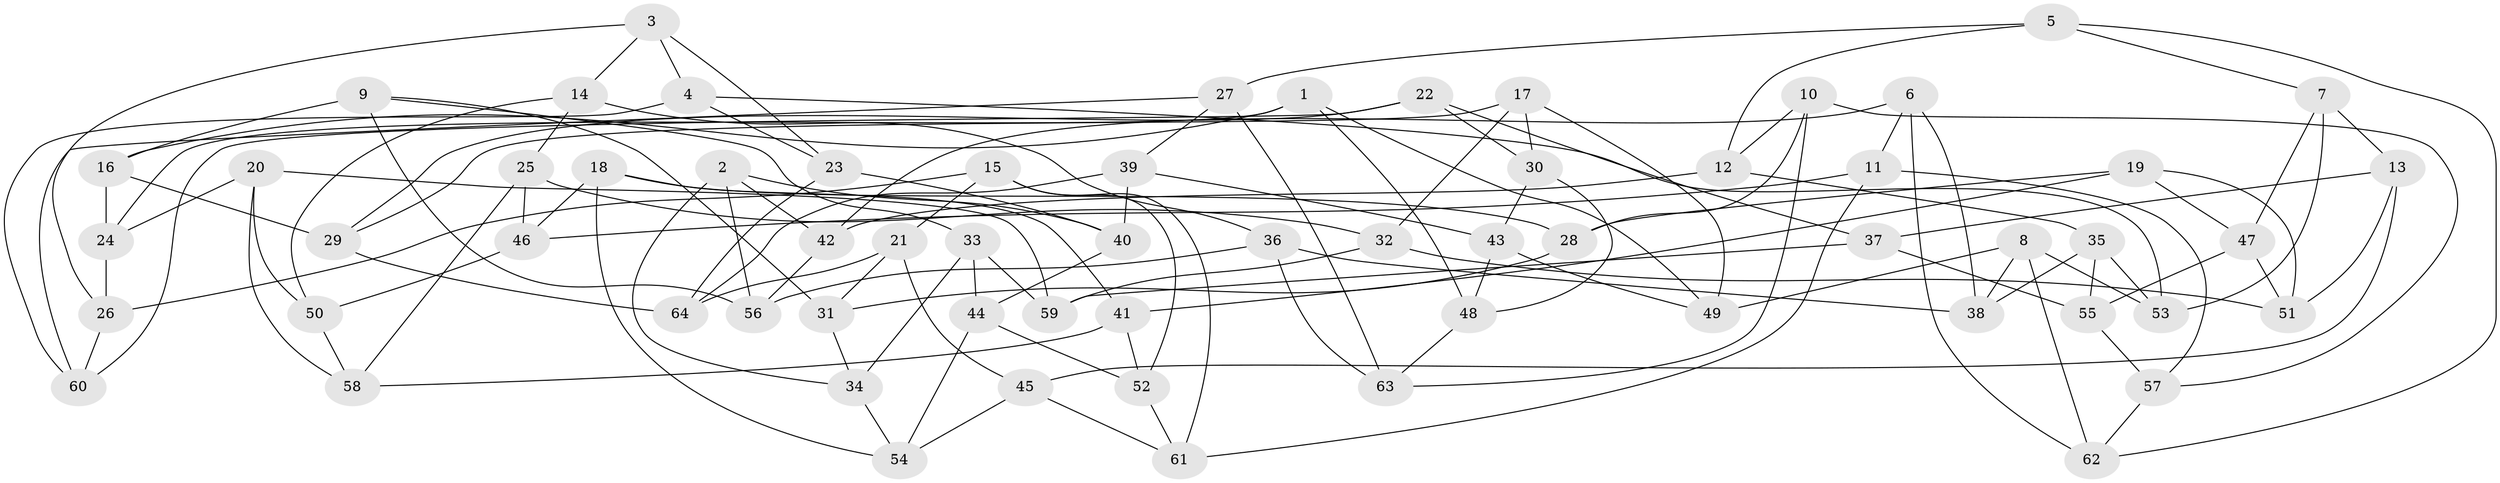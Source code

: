 // coarse degree distribution, {5: 0.275, 4: 0.35, 6: 0.3, 3: 0.075}
// Generated by graph-tools (version 1.1) at 2025/24/03/03/25 07:24:27]
// undirected, 64 vertices, 128 edges
graph export_dot {
graph [start="1"]
  node [color=gray90,style=filled];
  1;
  2;
  3;
  4;
  5;
  6;
  7;
  8;
  9;
  10;
  11;
  12;
  13;
  14;
  15;
  16;
  17;
  18;
  19;
  20;
  21;
  22;
  23;
  24;
  25;
  26;
  27;
  28;
  29;
  30;
  31;
  32;
  33;
  34;
  35;
  36;
  37;
  38;
  39;
  40;
  41;
  42;
  43;
  44;
  45;
  46;
  47;
  48;
  49;
  50;
  51;
  52;
  53;
  54;
  55;
  56;
  57;
  58;
  59;
  60;
  61;
  62;
  63;
  64;
  1 -- 48;
  1 -- 24;
  1 -- 16;
  1 -- 49;
  2 -- 56;
  2 -- 40;
  2 -- 34;
  2 -- 42;
  3 -- 4;
  3 -- 26;
  3 -- 14;
  3 -- 23;
  4 -- 23;
  4 -- 60;
  4 -- 53;
  5 -- 62;
  5 -- 7;
  5 -- 27;
  5 -- 12;
  6 -- 62;
  6 -- 38;
  6 -- 42;
  6 -- 11;
  7 -- 47;
  7 -- 13;
  7 -- 53;
  8 -- 49;
  8 -- 62;
  8 -- 53;
  8 -- 38;
  9 -- 31;
  9 -- 16;
  9 -- 56;
  9 -- 33;
  10 -- 12;
  10 -- 63;
  10 -- 57;
  10 -- 28;
  11 -- 57;
  11 -- 61;
  11 -- 46;
  12 -- 42;
  12 -- 35;
  13 -- 45;
  13 -- 51;
  13 -- 37;
  14 -- 36;
  14 -- 25;
  14 -- 50;
  15 -- 52;
  15 -- 61;
  15 -- 26;
  15 -- 21;
  16 -- 24;
  16 -- 29;
  17 -- 32;
  17 -- 29;
  17 -- 30;
  17 -- 49;
  18 -- 46;
  18 -- 54;
  18 -- 41;
  18 -- 28;
  19 -- 51;
  19 -- 41;
  19 -- 47;
  19 -- 28;
  20 -- 59;
  20 -- 24;
  20 -- 58;
  20 -- 50;
  21 -- 45;
  21 -- 64;
  21 -- 31;
  22 -- 29;
  22 -- 37;
  22 -- 30;
  22 -- 60;
  23 -- 40;
  23 -- 64;
  24 -- 26;
  25 -- 58;
  25 -- 32;
  25 -- 46;
  26 -- 60;
  27 -- 39;
  27 -- 60;
  27 -- 63;
  28 -- 31;
  29 -- 64;
  30 -- 43;
  30 -- 48;
  31 -- 34;
  32 -- 51;
  32 -- 59;
  33 -- 59;
  33 -- 44;
  33 -- 34;
  34 -- 54;
  35 -- 38;
  35 -- 55;
  35 -- 53;
  36 -- 38;
  36 -- 56;
  36 -- 63;
  37 -- 55;
  37 -- 59;
  39 -- 64;
  39 -- 43;
  39 -- 40;
  40 -- 44;
  41 -- 58;
  41 -- 52;
  42 -- 56;
  43 -- 48;
  43 -- 49;
  44 -- 52;
  44 -- 54;
  45 -- 54;
  45 -- 61;
  46 -- 50;
  47 -- 51;
  47 -- 55;
  48 -- 63;
  50 -- 58;
  52 -- 61;
  55 -- 57;
  57 -- 62;
}
